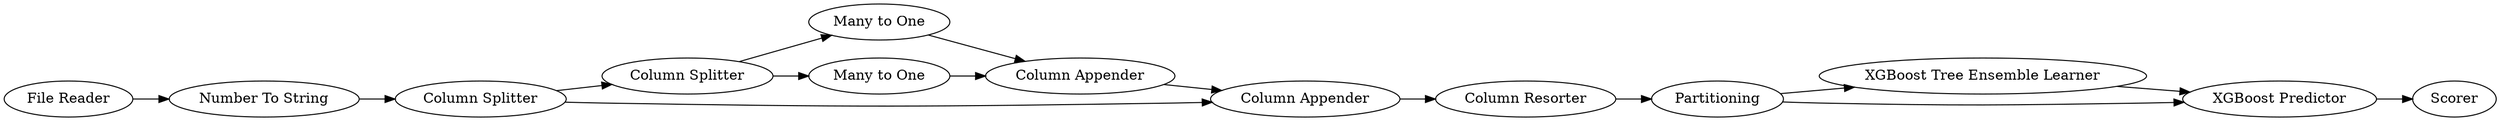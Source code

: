 digraph {
	2 [label=Partitioning]
	1 [label="File Reader"]
	6 [label="Number To String"]
	11 [label="Many to One"]
	12 [label="Column Splitter"]
	13 [label="Column Splitter"]
	14 [label="Many to One"]
	15 [label="Column Appender"]
	16 [label="Column Appender"]
	17 [label="Column Resorter"]
	27 [label="XGBoost Tree Ensemble Learner"]
	28 [label="XGBoost Predictor"]
	29 [label=Scorer]
	1 -> 6
	6 -> 12
	11 -> 15
	12 -> 13
	12 -> 16
	13 -> 14
	13 -> 11
	14 -> 15
	15 -> 16
	16 -> 17
	2 -> 27
	2 -> 28
	17 -> 2
	27 -> 28
	28 -> 29
	rankdir=LR
}
